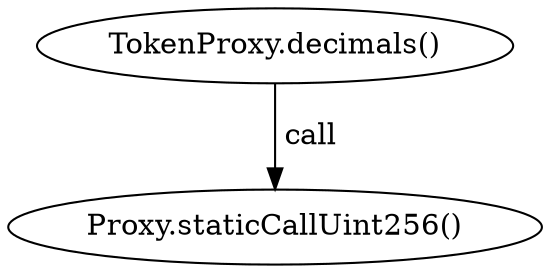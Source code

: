 digraph "" {
	graph [bb="0,0,222.15,124.8"];
	node [label="\N"];
	"TokenProxy.decimals()"	 [height=0.5,
		pos="111.08,106.8",
		width=2.8318];
	"Proxy.staticCallUint256()"	 [height=0.5,
		pos="111.08,18",
		width=3.0854];
	"TokenProxy.decimals()" -> "Proxy.staticCallUint256()" [key=call,
	label=" call",
	lp="122.93,62.4",
	pos="e,111.08,36.072 111.08,88.401 111.08,76.295 111.08,60.208 111.08,46.467"];
}
digraph "" {
	graph [bb="0,0,222.15,124.8"];
	node [label="\N"];
	"TokenProxy.decimals()"	 [height=0.5,
		pos="111.08,106.8",
		width=2.8318];
	"Proxy.staticCallUint256()"	 [height=0.5,
		pos="111.08,18",
		width=3.0854];
	"TokenProxy.decimals()" -> "Proxy.staticCallUint256()" [key=call,
	label=" call",
	lp="122.93,62.4",
	pos="e,111.08,36.072 111.08,88.401 111.08,76.295 111.08,60.208 111.08,46.467"];
}
digraph "" {
	graph [bb="0,0,222.15,124.8"];
	node [label="\N"];
	"TokenProxy.decimals()"	 [height=0.5,
		pos="111.08,106.8",
		width=2.8318];
	"Proxy.staticCallUint256()"	 [height=0.5,
		pos="111.08,18",
		width=3.0854];
	"TokenProxy.decimals()" -> "Proxy.staticCallUint256()" [key=call,
	label=" call",
	lp="122.93,62.4",
	pos="e,111.08,36.072 111.08,88.401 111.08,76.295 111.08,60.208 111.08,46.467"];
}
digraph "" {
	graph [bb="0,0,222.15,124.8"];
	node [label="\N"];
	"TokenProxy.decimals()"	 [height=0.5,
		pos="111.08,106.8",
		width=2.8318];
	"Proxy.staticCallUint256()"	 [height=0.5,
		pos="111.08,18",
		width=3.0854];
	"TokenProxy.decimals()" -> "Proxy.staticCallUint256()" [key=call,
	label=" call",
	lp="122.93,62.4",
	pos="e,111.08,36.072 111.08,88.401 111.08,76.295 111.08,60.208 111.08,46.467"];
}
digraph "" {
	graph [bb="0,0,222.15,124.8"];
	node [label="\N"];
	"TokenProxy.decimals()"	 [height=0.5,
		pos="111.08,106.8",
		width=2.8318];
	"Proxy.staticCallUint256()"	 [height=0.5,
		pos="111.08,18",
		width=3.0854];
	"TokenProxy.decimals()" -> "Proxy.staticCallUint256()" [key=call,
	label=" call",
	lp="122.93,62.4",
	pos="e,111.08,36.072 111.08,88.401 111.08,76.295 111.08,60.208 111.08,46.467"];
}
